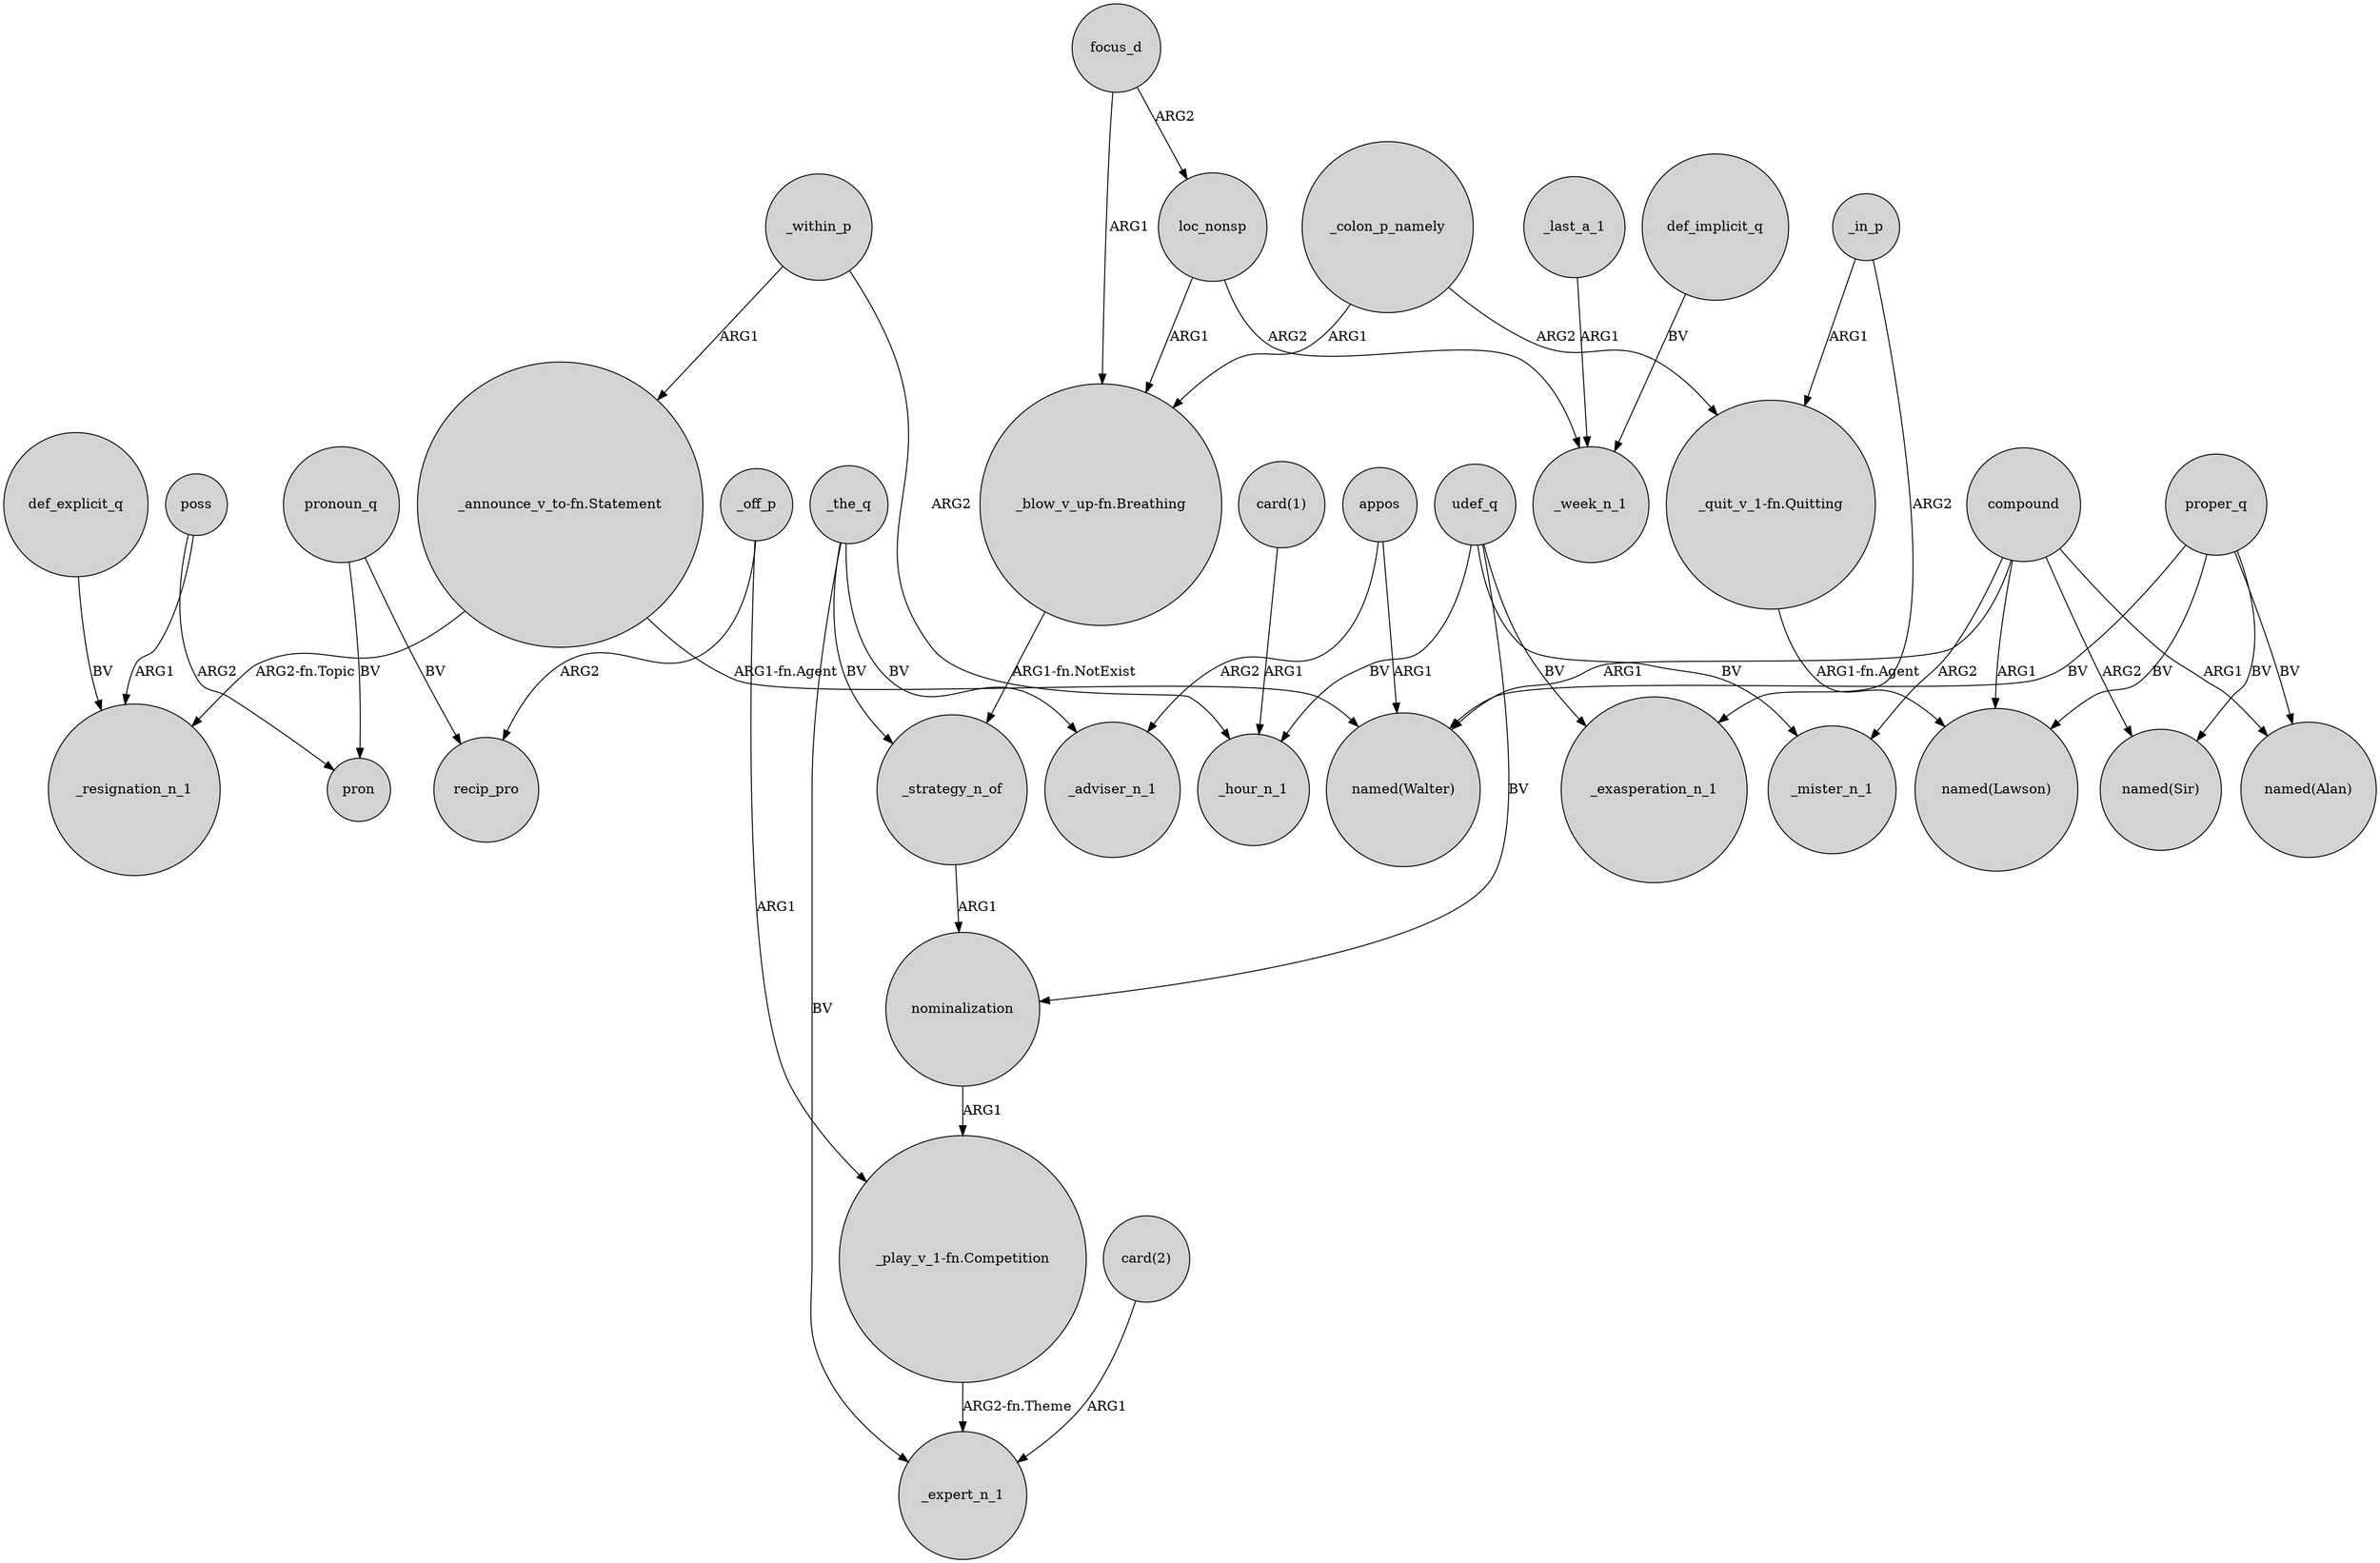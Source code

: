 digraph {
	node [shape=circle style=filled]
	"_announce_v_to-fn.Statement" -> _resignation_n_1 [label="ARG2-fn.Topic"]
	_the_q -> _adviser_n_1 [label=BV]
	focus_d -> loc_nonsp [label=ARG2]
	nominalization -> "_play_v_1-fn.Competition" [label=ARG1]
	loc_nonsp -> "_blow_v_up-fn.Breathing" [label=ARG1]
	def_implicit_q -> _week_n_1 [label=BV]
	poss -> pron [label=ARG2]
	proper_q -> "named(Walter)" [label=BV]
	"_blow_v_up-fn.Breathing" -> _strategy_n_of [label="ARG1-fn.NotExist"]
	def_explicit_q -> _resignation_n_1 [label=BV]
	_off_p -> "_play_v_1-fn.Competition" [label=ARG1]
	_within_p -> _hour_n_1 [label=ARG2]
	compound -> _mister_n_1 [label=ARG2]
	proper_q -> "named(Alan)" [label=BV]
	_off_p -> recip_pro [label=ARG2]
	udef_q -> _hour_n_1 [label=BV]
	udef_q -> _mister_n_1 [label=BV]
	_the_q -> _strategy_n_of [label=BV]
	focus_d -> "_blow_v_up-fn.Breathing" [label=ARG1]
	"card(2)" -> _expert_n_1 [label=ARG1]
	compound -> "named(Sir)" [label=ARG2]
	"_quit_v_1-fn.Quitting" -> "named(Lawson)" [label="ARG1-fn.Agent"]
	_the_q -> _expert_n_1 [label=BV]
	"_announce_v_to-fn.Statement" -> "named(Walter)" [label="ARG1-fn.Agent"]
	_within_p -> "_announce_v_to-fn.Statement" [label=ARG1]
	"card(1)" -> _hour_n_1 [label=ARG1]
	compound -> "named(Alan)" [label=ARG1]
	pronoun_q -> pron [label=BV]
	loc_nonsp -> _week_n_1 [label=ARG2]
	proper_q -> "named(Sir)" [label=BV]
	appos -> "named(Walter)" [label=ARG1]
	pronoun_q -> recip_pro [label=BV]
	udef_q -> _exasperation_n_1 [label=BV]
	_in_p -> _exasperation_n_1 [label=ARG2]
	compound -> "named(Lawson)" [label=ARG1]
	proper_q -> "named(Lawson)" [label=BV]
	_last_a_1 -> _week_n_1 [label=ARG1]
	udef_q -> nominalization [label=BV]
	compound -> "named(Walter)" [label=ARG1]
	"_play_v_1-fn.Competition" -> _expert_n_1 [label="ARG2-fn.Theme"]
	_colon_p_namely -> "_blow_v_up-fn.Breathing" [label=ARG1]
	_strategy_n_of -> nominalization [label=ARG1]
	poss -> _resignation_n_1 [label=ARG1]
	_colon_p_namely -> "_quit_v_1-fn.Quitting" [label=ARG2]
	appos -> _adviser_n_1 [label=ARG2]
	_in_p -> "_quit_v_1-fn.Quitting" [label=ARG1]
}
